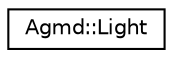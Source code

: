 digraph "Graphical Class Hierarchy"
{
  edge [fontname="Helvetica",fontsize="10",labelfontname="Helvetica",labelfontsize="10"];
  node [fontname="Helvetica",fontsize="10",shape=record];
  rankdir="LR";
  Node1 [label="Agmd::Light",height=0.2,width=0.4,color="black", fillcolor="white", style="filled",URL="$class_agmd_1_1_light.html"];
}
